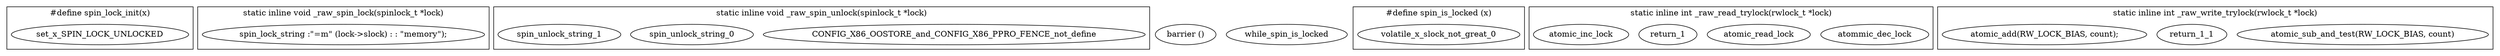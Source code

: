 digraph spinlock_h{
        subgraph cluster_spin_lock_init{
                label="#define spin_lock_init(x)";
                set_x_SPIN_LOCK_UNLOCKED[label="set_x_SPIN_LOCK_UNLOCKED"];
        }

        subgraph cluster__raw_spin_lock{
                label="static inline void _raw_spin_lock(spinlock_t *lock)";

                asm[label="spin_lock_string :\"=m\" (lock->slock) : : \"memory\");"];
        }

        subgraph cluster__raw_spin_unlock{
                label="static inline void _raw_spin_unlock(spinlock_t *lock)";
                CONFIG_X86_OOSTORE_and_CONFIG_X86_PPRO_FENCE_not_define[label="CONFIG_X86_OOSTORE_and_CONFIG_X86_PPRO_FENCE_not_define"];
                spin_unlock_string_0[label="spin_unlock_string_0"];
                spin_unlock_string_1[label="spin_unlock_string_1"];
        }

        subgraph cluseter_spin_unlock_wait{
                label="#define spin_unlock_wait (x)";
                barrier[label="barrier ()"];
                while_spin_is_locked[label="while_spin_is_locked"];
        }

        subgraph cluster_spin_is_locked{
                label="#define spin_is_locked (x)";
                volatile_x_slock_not_great_0[label="volatile_x_slock_not_great_0"];
        }

        subgraph cluster__raw_read_trylock{
                label="static inline int _raw_read_trylock(rwlock_t *lock)";
                atommic_dec_lock[label="atommic_dec_lock"];
                atomic_read_lock[label="atomic_read_lock"];
                return_1[label="return_1"];
                atomic_inc_lock[label="atomic_inc_lock"];
        }

        subgraph cluster__raw_write_trylock{
                label="static inline int _raw_write_trylock(rwlock_t *lock)";
                atomic_sub_and_test_RW_LOCK_BIAS_count[label="atomic_sub_and_test(RW_LOCK_BIAS, count)"];
                return_1_1[label="return_1_1"];
                atomic_add_RW_LOCK_BIAS_count[label="atomic_add(RW_LOCK_BIAS, count);"];
        }
}
